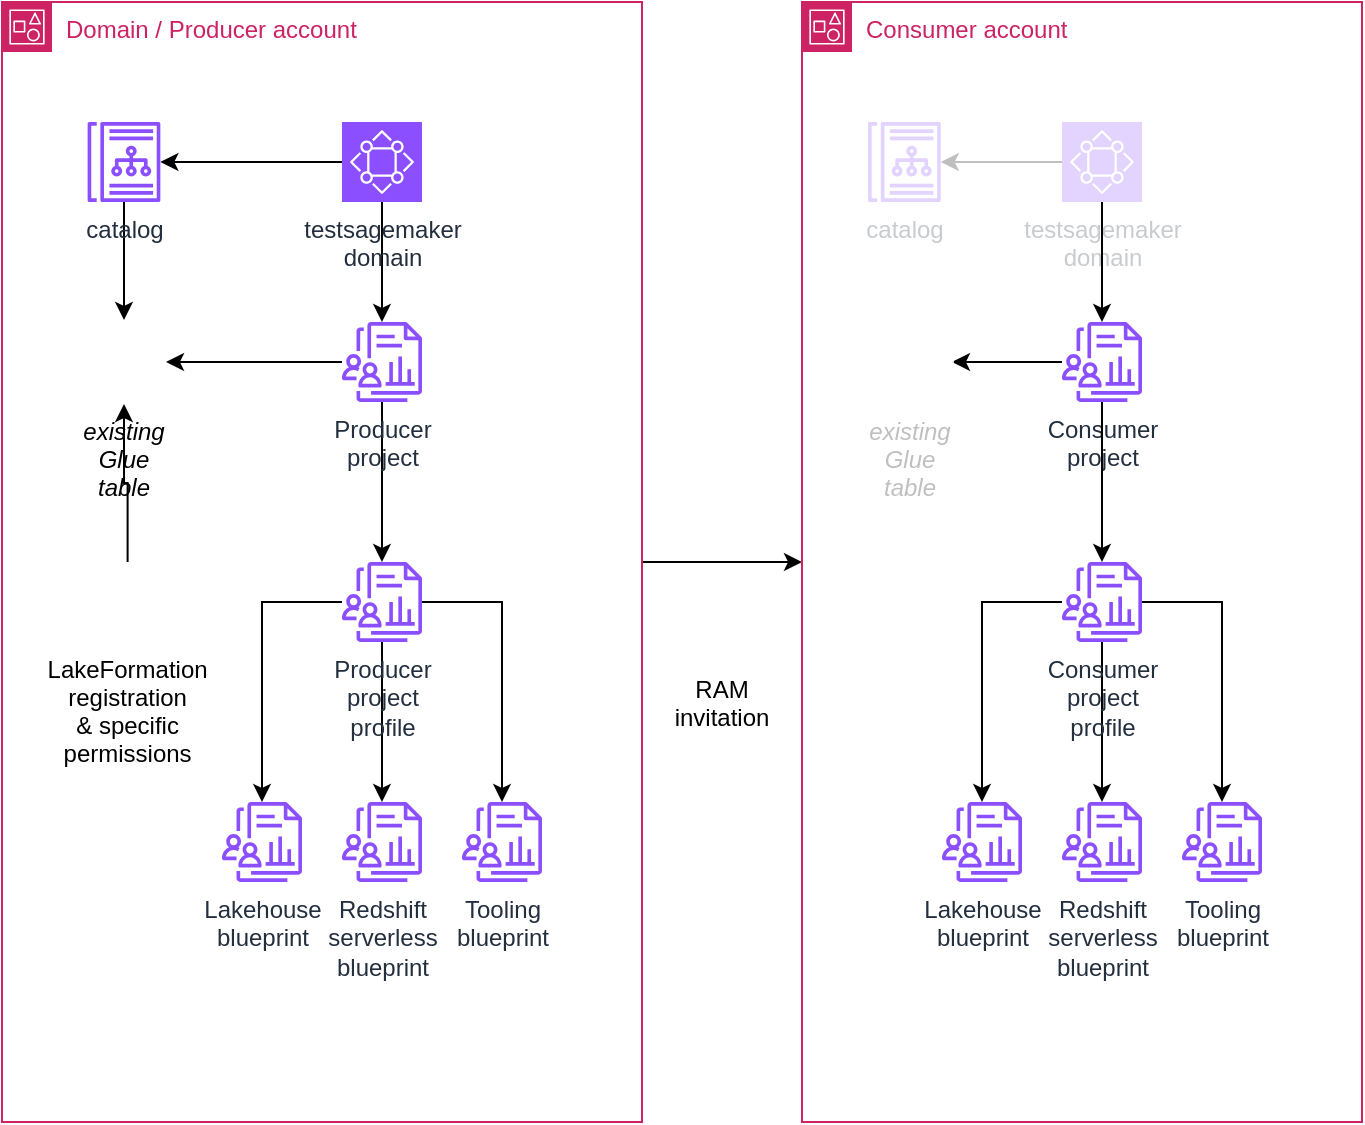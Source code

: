 <mxfile version="26.2.2">
  <diagram name="Page-1" id="ytjoa_XgSmf5H6pBtZs1">
    <mxGraphModel dx="1812" dy="1075" grid="1" gridSize="10" guides="1" tooltips="1" connect="1" arrows="1" fold="1" page="1" pageScale="1" pageWidth="827" pageHeight="1169" math="0" shadow="0">
      <root>
        <mxCell id="0" />
        <mxCell id="1" parent="0" />
        <mxCell id="PzIKPrka9fhSB-KdyieM-46" style="edgeStyle=orthogonalEdgeStyle;rounded=0;orthogonalLoop=1;jettySize=auto;html=1;" edge="1" parent="1" source="PzIKPrka9fhSB-KdyieM-43" target="PzIKPrka9fhSB-KdyieM-44">
          <mxGeometry relative="1" as="geometry" />
        </mxCell>
        <mxCell id="PzIKPrka9fhSB-KdyieM-43" value="testsagemaker&lt;div&gt;domain&lt;/div&gt;" style="sketch=0;points=[[0,0,0],[0.25,0,0],[0.5,0,0],[0.75,0,0],[1,0,0],[0,1,0],[0.25,1,0],[0.5,1,0],[0.75,1,0],[1,1,0],[0,0.25,0],[0,0.5,0],[0,0.75,0],[1,0.25,0],[1,0.5,0],[1,0.75,0]];outlineConnect=0;fontColor=#232F3E;fillColor=#8C4FFF;strokeColor=#ffffff;dashed=0;verticalLabelPosition=bottom;verticalAlign=top;align=center;html=1;fontSize=12;fontStyle=0;aspect=fixed;shape=mxgraph.aws4.resourceIcon;resIcon=mxgraph.aws4.datazone;" vertex="1" parent="1">
          <mxGeometry x="530" y="260" width="40" height="40" as="geometry" />
        </mxCell>
        <mxCell id="PzIKPrka9fhSB-KdyieM-32" style="edgeStyle=orthogonalEdgeStyle;rounded=0;orthogonalLoop=1;jettySize=auto;html=1;entryX=0;entryY=0.5;entryDx=0;entryDy=0;" edge="1" parent="1" source="PzIKPrka9fhSB-KdyieM-1" target="PzIKPrka9fhSB-KdyieM-2">
          <mxGeometry relative="1" as="geometry" />
        </mxCell>
        <mxCell id="PzIKPrka9fhSB-KdyieM-1" value="Domain / Producer account" style="points=[[0,0],[0.25,0],[0.5,0],[0.75,0],[1,0],[1,0.25],[1,0.5],[1,0.75],[1,1],[0.75,1],[0.5,1],[0.25,1],[0,1],[0,0.75],[0,0.5],[0,0.25]];outlineConnect=0;gradientColor=none;html=1;whiteSpace=wrap;fontSize=12;fontStyle=0;container=1;pointerEvents=0;collapsible=0;recursiveResize=0;shape=mxgraph.aws4.group;grIcon=mxgraph.aws4.group_account;strokeColor=#CD2264;fillColor=none;verticalAlign=top;align=left;spacingLeft=30;fontColor=#CD2264;dashed=0;" vertex="1" parent="1">
          <mxGeometry y="200" width="320" height="560" as="geometry" />
        </mxCell>
        <mxCell id="PzIKPrka9fhSB-KdyieM-6" style="edgeStyle=orthogonalEdgeStyle;rounded=0;orthogonalLoop=1;jettySize=auto;html=1;" edge="1" parent="PzIKPrka9fhSB-KdyieM-1" source="PzIKPrka9fhSB-KdyieM-3" target="PzIKPrka9fhSB-KdyieM-5">
          <mxGeometry relative="1" as="geometry" />
        </mxCell>
        <mxCell id="PzIKPrka9fhSB-KdyieM-7" style="edgeStyle=orthogonalEdgeStyle;rounded=0;orthogonalLoop=1;jettySize=auto;html=1;" edge="1" parent="PzIKPrka9fhSB-KdyieM-1" source="PzIKPrka9fhSB-KdyieM-3" target="PzIKPrka9fhSB-KdyieM-4">
          <mxGeometry relative="1" as="geometry" />
        </mxCell>
        <mxCell id="PzIKPrka9fhSB-KdyieM-3" value="testsagemaker&lt;div&gt;domain&lt;/div&gt;" style="sketch=0;points=[[0,0,0],[0.25,0,0],[0.5,0,0],[0.75,0,0],[1,0,0],[0,1,0],[0.25,1,0],[0.5,1,0],[0.75,1,0],[1,1,0],[0,0.25,0],[0,0.5,0],[0,0.75,0],[1,0.25,0],[1,0.5,0],[1,0.75,0]];outlineConnect=0;fontColor=#232F3E;fillColor=#8C4FFF;strokeColor=#ffffff;dashed=0;verticalLabelPosition=bottom;verticalAlign=top;align=center;html=1;fontSize=12;fontStyle=0;aspect=fixed;shape=mxgraph.aws4.resourceIcon;resIcon=mxgraph.aws4.datazone;" vertex="1" parent="PzIKPrka9fhSB-KdyieM-1">
          <mxGeometry x="169.99" y="60" width="40" height="40" as="geometry" />
        </mxCell>
        <mxCell id="PzIKPrka9fhSB-KdyieM-10" style="edgeStyle=orthogonalEdgeStyle;rounded=0;orthogonalLoop=1;jettySize=auto;html=1;" edge="1" parent="PzIKPrka9fhSB-KdyieM-1" source="PzIKPrka9fhSB-KdyieM-4" target="PzIKPrka9fhSB-KdyieM-9">
          <mxGeometry relative="1" as="geometry" />
        </mxCell>
        <mxCell id="PzIKPrka9fhSB-KdyieM-22" style="edgeStyle=orthogonalEdgeStyle;rounded=0;orthogonalLoop=1;jettySize=auto;html=1;entryX=1;entryY=0.5;entryDx=0;entryDy=0;" edge="1" parent="PzIKPrka9fhSB-KdyieM-1" source="PzIKPrka9fhSB-KdyieM-4" target="PzIKPrka9fhSB-KdyieM-20">
          <mxGeometry relative="1" as="geometry" />
        </mxCell>
        <mxCell id="PzIKPrka9fhSB-KdyieM-4" value="Producer&lt;div&gt;project&lt;/div&gt;" style="sketch=0;outlineConnect=0;fontColor=#232F3E;gradientColor=none;fillColor=#8C4FFF;strokeColor=none;dashed=0;verticalLabelPosition=bottom;verticalAlign=top;align=center;html=1;fontSize=12;fontStyle=0;aspect=fixed;pointerEvents=1;shape=mxgraph.aws4.datazone_data_projects;" vertex="1" parent="PzIKPrka9fhSB-KdyieM-1">
          <mxGeometry x="169.99" y="160" width="40" height="40" as="geometry" />
        </mxCell>
        <mxCell id="PzIKPrka9fhSB-KdyieM-21" style="edgeStyle=orthogonalEdgeStyle;rounded=0;orthogonalLoop=1;jettySize=auto;html=1;" edge="1" parent="PzIKPrka9fhSB-KdyieM-1" source="PzIKPrka9fhSB-KdyieM-5" target="PzIKPrka9fhSB-KdyieM-20">
          <mxGeometry relative="1" as="geometry" />
        </mxCell>
        <mxCell id="PzIKPrka9fhSB-KdyieM-5" value="catalog" style="sketch=0;outlineConnect=0;fontColor=#232F3E;gradientColor=none;fillColor=#8C4FFF;strokeColor=none;dashed=0;verticalLabelPosition=bottom;verticalAlign=top;align=center;html=1;fontSize=12;fontStyle=0;aspect=fixed;pointerEvents=1;shape=mxgraph.aws4.datazone_business_data_catalog;" vertex="1" parent="PzIKPrka9fhSB-KdyieM-1">
          <mxGeometry x="42.79" y="60" width="36.41" height="40" as="geometry" />
        </mxCell>
        <mxCell id="PzIKPrka9fhSB-KdyieM-15" style="edgeStyle=orthogonalEdgeStyle;rounded=0;orthogonalLoop=1;jettySize=auto;html=1;" edge="1" parent="PzIKPrka9fhSB-KdyieM-1" source="PzIKPrka9fhSB-KdyieM-9" target="PzIKPrka9fhSB-KdyieM-14">
          <mxGeometry relative="1" as="geometry" />
        </mxCell>
        <mxCell id="PzIKPrka9fhSB-KdyieM-16" style="edgeStyle=orthogonalEdgeStyle;rounded=0;orthogonalLoop=1;jettySize=auto;html=1;" edge="1" parent="PzIKPrka9fhSB-KdyieM-1" source="PzIKPrka9fhSB-KdyieM-9" target="PzIKPrka9fhSB-KdyieM-13">
          <mxGeometry relative="1" as="geometry" />
        </mxCell>
        <mxCell id="PzIKPrka9fhSB-KdyieM-17" style="edgeStyle=orthogonalEdgeStyle;rounded=0;orthogonalLoop=1;jettySize=auto;html=1;" edge="1" parent="PzIKPrka9fhSB-KdyieM-1" source="PzIKPrka9fhSB-KdyieM-9" target="PzIKPrka9fhSB-KdyieM-12">
          <mxGeometry relative="1" as="geometry" />
        </mxCell>
        <mxCell id="PzIKPrka9fhSB-KdyieM-9" value="Producer&lt;div&gt;project&lt;/div&gt;&lt;div&gt;profile&lt;/div&gt;" style="sketch=0;outlineConnect=0;fontColor=#232F3E;gradientColor=none;fillColor=#8C4FFF;strokeColor=none;dashed=0;verticalLabelPosition=bottom;verticalAlign=top;align=center;html=1;fontSize=12;fontStyle=0;aspect=fixed;pointerEvents=1;shape=mxgraph.aws4.datazone_data_projects;" vertex="1" parent="PzIKPrka9fhSB-KdyieM-1">
          <mxGeometry x="169.99" y="280" width="40" height="40" as="geometry" />
        </mxCell>
        <mxCell id="PzIKPrka9fhSB-KdyieM-12" value="Tooling &lt;br&gt;blueprint" style="sketch=0;outlineConnect=0;fontColor=#232F3E;gradientColor=none;fillColor=#8C4FFF;strokeColor=none;dashed=0;verticalLabelPosition=bottom;verticalAlign=top;align=center;html=1;fontSize=12;fontStyle=0;aspect=fixed;pointerEvents=1;shape=mxgraph.aws4.datazone_data_projects;" vertex="1" parent="PzIKPrka9fhSB-KdyieM-1">
          <mxGeometry x="229.99" y="400" width="40" height="40" as="geometry" />
        </mxCell>
        <mxCell id="PzIKPrka9fhSB-KdyieM-13" value="Redshift&lt;div&gt;serverless&lt;br&gt;blueprint&lt;/div&gt;" style="sketch=0;outlineConnect=0;fontColor=#232F3E;gradientColor=none;fillColor=#8C4FFF;strokeColor=none;dashed=0;verticalLabelPosition=bottom;verticalAlign=top;align=center;html=1;fontSize=12;fontStyle=0;aspect=fixed;pointerEvents=1;shape=mxgraph.aws4.datazone_data_projects;" vertex="1" parent="PzIKPrka9fhSB-KdyieM-1">
          <mxGeometry x="169.99" y="400" width="40" height="40" as="geometry" />
        </mxCell>
        <mxCell id="PzIKPrka9fhSB-KdyieM-14" value="Lakehouse&lt;br&gt;blueprint" style="sketch=0;outlineConnect=0;fontColor=#232F3E;gradientColor=none;fillColor=#8C4FFF;strokeColor=none;dashed=0;verticalLabelPosition=bottom;verticalAlign=top;align=center;html=1;fontSize=12;fontStyle=0;aspect=fixed;pointerEvents=1;shape=mxgraph.aws4.datazone_data_projects;" vertex="1" parent="PzIKPrka9fhSB-KdyieM-1">
          <mxGeometry x="109.99" y="400" width="40" height="40" as="geometry" />
        </mxCell>
        <mxCell id="PzIKPrka9fhSB-KdyieM-20" value="existing&#xa;Glue&#xa;table" style="shape=image;verticalLabelPosition=bottom;labelBackgroundColor=default;verticalAlign=top;aspect=fixed;imageAspect=0;image=https://media.istockphoto.com/id/1475853556/vector/vector-icon-concept-of-data-tables-for-finance-and-accounting-can-be-used-for-accounting.jpg?s=612x612&amp;w=0&amp;k=20&amp;c=dS8ckgd2PenyibguhIWr-GumrpmQCo7t6509a-Wa8i8=;fontStyle=2" vertex="1" parent="PzIKPrka9fhSB-KdyieM-1">
          <mxGeometry x="40" y="159" width="42" height="42" as="geometry" />
        </mxCell>
        <mxCell id="PzIKPrka9fhSB-KdyieM-42" style="edgeStyle=orthogonalEdgeStyle;rounded=0;orthogonalLoop=1;jettySize=auto;html=1;" edge="1" parent="PzIKPrka9fhSB-KdyieM-1" source="PzIKPrka9fhSB-KdyieM-41" target="PzIKPrka9fhSB-KdyieM-20">
          <mxGeometry relative="1" as="geometry" />
        </mxCell>
        <mxCell id="PzIKPrka9fhSB-KdyieM-41" value="LakeFormation&#xa;registration&#xa;&amp; specific&#xa;permissions" style="shape=image;verticalLabelPosition=bottom;labelBackgroundColor=default;verticalAlign=top;aspect=fixed;imageAspect=0;image=https://encrypted-tbn0.gstatic.com/images?q=tbn:ANd9GcQPRs4HxRfPx4WQ1lM2FtH99Zg8Ttjij8FSQA&amp;s;" vertex="1" parent="PzIKPrka9fhSB-KdyieM-1">
          <mxGeometry x="42.79" y="280" width="40" height="40" as="geometry" />
        </mxCell>
        <mxCell id="PzIKPrka9fhSB-KdyieM-2" value="Consumer account" style="points=[[0,0],[0.25,0],[0.5,0],[0.75,0],[1,0],[1,0.25],[1,0.5],[1,0.75],[1,1],[0.75,1],[0.5,1],[0.25,1],[0,1],[0,0.75],[0,0.5],[0,0.25]];outlineConnect=0;gradientColor=none;html=1;whiteSpace=wrap;fontSize=12;fontStyle=0;container=1;pointerEvents=0;collapsible=0;recursiveResize=0;shape=mxgraph.aws4.group;grIcon=mxgraph.aws4.group_account;strokeColor=#CD2264;fillColor=none;verticalAlign=top;align=left;spacingLeft=30;fontColor=#CD2264;dashed=0;" vertex="1" parent="1">
          <mxGeometry x="400" y="200" width="280" height="560" as="geometry" />
        </mxCell>
        <mxCell id="PzIKPrka9fhSB-KdyieM-24" style="edgeStyle=orthogonalEdgeStyle;rounded=0;orthogonalLoop=1;jettySize=auto;html=1;entryX=1;entryY=0.5;entryDx=0;entryDy=0;" edge="1" parent="PzIKPrka9fhSB-KdyieM-2" source="PzIKPrka9fhSB-KdyieM-8" target="PzIKPrka9fhSB-KdyieM-23">
          <mxGeometry relative="1" as="geometry" />
        </mxCell>
        <mxCell id="PzIKPrka9fhSB-KdyieM-8" value="Consumer&lt;div&gt;project&lt;/div&gt;" style="sketch=0;outlineConnect=0;fontColor=#232F3E;gradientColor=none;fillColor=#8C4FFF;strokeColor=none;dashed=0;verticalLabelPosition=bottom;verticalAlign=top;align=center;html=1;fontSize=12;fontStyle=0;aspect=fixed;pointerEvents=1;shape=mxgraph.aws4.datazone_data_projects;" vertex="1" parent="PzIKPrka9fhSB-KdyieM-2">
          <mxGeometry x="130" y="160" width="40" height="40" as="geometry" />
        </mxCell>
        <mxCell id="PzIKPrka9fhSB-KdyieM-29" style="edgeStyle=orthogonalEdgeStyle;rounded=0;orthogonalLoop=1;jettySize=auto;html=1;" edge="1" parent="PzIKPrka9fhSB-KdyieM-2" source="PzIKPrka9fhSB-KdyieM-18" target="PzIKPrka9fhSB-KdyieM-27">
          <mxGeometry relative="1" as="geometry" />
        </mxCell>
        <mxCell id="PzIKPrka9fhSB-KdyieM-30" style="edgeStyle=orthogonalEdgeStyle;rounded=0;orthogonalLoop=1;jettySize=auto;html=1;" edge="1" parent="PzIKPrka9fhSB-KdyieM-2" source="PzIKPrka9fhSB-KdyieM-18" target="PzIKPrka9fhSB-KdyieM-26">
          <mxGeometry relative="1" as="geometry" />
        </mxCell>
        <mxCell id="PzIKPrka9fhSB-KdyieM-18" value="Consumer&lt;div&gt;project&lt;/div&gt;&lt;div&gt;profile&lt;/div&gt;" style="sketch=0;outlineConnect=0;fontColor=#232F3E;gradientColor=none;fillColor=#8C4FFF;strokeColor=none;dashed=0;verticalLabelPosition=bottom;verticalAlign=top;align=center;html=1;fontSize=12;fontStyle=0;aspect=fixed;pointerEvents=1;shape=mxgraph.aws4.datazone_data_projects;" vertex="1" parent="PzIKPrka9fhSB-KdyieM-2">
          <mxGeometry x="130" y="280" width="40" height="40" as="geometry" />
        </mxCell>
        <mxCell id="PzIKPrka9fhSB-KdyieM-19" style="edgeStyle=orthogonalEdgeStyle;rounded=0;orthogonalLoop=1;jettySize=auto;html=1;" edge="1" parent="PzIKPrka9fhSB-KdyieM-2" source="PzIKPrka9fhSB-KdyieM-8" target="PzIKPrka9fhSB-KdyieM-18">
          <mxGeometry relative="1" as="geometry" />
        </mxCell>
        <mxCell id="PzIKPrka9fhSB-KdyieM-23" value="existing&#xa;Glue&#xa;table" style="shape=image;verticalLabelPosition=bottom;labelBackgroundColor=default;verticalAlign=top;aspect=fixed;imageAspect=0;image=https://media.istockphoto.com/id/1475853556/vector/vector-icon-concept-of-data-tables-for-finance-and-accounting-can-be-used-for-accounting.jpg?s=612x612&amp;w=0&amp;k=20&amp;c=dS8ckgd2PenyibguhIWr-GumrpmQCo7t6509a-Wa8i8=;fontStyle=2" vertex="1" parent="PzIKPrka9fhSB-KdyieM-2">
          <mxGeometry x="33" y="159" width="42" height="42" as="geometry" />
        </mxCell>
        <mxCell id="PzIKPrka9fhSB-KdyieM-25" value="" style="rounded=0;whiteSpace=wrap;html=1;opacity=75;strokeColor=none;" vertex="1" parent="PzIKPrka9fhSB-KdyieM-2">
          <mxGeometry x="30" y="159" width="46" height="101" as="geometry" />
        </mxCell>
        <mxCell id="PzIKPrka9fhSB-KdyieM-26" value="Tooling &lt;br&gt;blueprint" style="sketch=0;outlineConnect=0;fontColor=#232F3E;gradientColor=none;fillColor=#8C4FFF;strokeColor=none;dashed=0;verticalLabelPosition=bottom;verticalAlign=top;align=center;html=1;fontSize=12;fontStyle=0;aspect=fixed;pointerEvents=1;shape=mxgraph.aws4.datazone_data_projects;" vertex="1" parent="PzIKPrka9fhSB-KdyieM-2">
          <mxGeometry x="190" y="400" width="40" height="40" as="geometry" />
        </mxCell>
        <mxCell id="PzIKPrka9fhSB-KdyieM-27" value="Redshift&lt;div&gt;serverless&lt;br&gt;blueprint&lt;/div&gt;" style="sketch=0;outlineConnect=0;fontColor=#232F3E;gradientColor=none;fillColor=#8C4FFF;strokeColor=none;dashed=0;verticalLabelPosition=bottom;verticalAlign=top;align=center;html=1;fontSize=12;fontStyle=0;aspect=fixed;pointerEvents=1;shape=mxgraph.aws4.datazone_data_projects;" vertex="1" parent="PzIKPrka9fhSB-KdyieM-2">
          <mxGeometry x="130" y="400" width="40" height="40" as="geometry" />
        </mxCell>
        <mxCell id="PzIKPrka9fhSB-KdyieM-28" value="Lakehouse&lt;br&gt;blueprint" style="sketch=0;outlineConnect=0;fontColor=#232F3E;gradientColor=none;fillColor=#8C4FFF;strokeColor=none;dashed=0;verticalLabelPosition=bottom;verticalAlign=top;align=center;html=1;fontSize=12;fontStyle=0;aspect=fixed;pointerEvents=1;shape=mxgraph.aws4.datazone_data_projects;" vertex="1" parent="PzIKPrka9fhSB-KdyieM-2">
          <mxGeometry x="70" y="400" width="40" height="40" as="geometry" />
        </mxCell>
        <mxCell id="PzIKPrka9fhSB-KdyieM-40" value="" style="edgeStyle=orthogonalEdgeStyle;rounded=0;orthogonalLoop=1;jettySize=auto;html=1;" edge="1" parent="PzIKPrka9fhSB-KdyieM-2" source="PzIKPrka9fhSB-KdyieM-18" target="PzIKPrka9fhSB-KdyieM-28">
          <mxGeometry relative="1" as="geometry">
            <mxPoint x="490" y="500" as="sourcePoint" />
            <mxPoint x="450" y="620" as="targetPoint" />
          </mxGeometry>
        </mxCell>
        <mxCell id="PzIKPrka9fhSB-KdyieM-44" value="catalog" style="sketch=0;outlineConnect=0;fontColor=#232F3E;gradientColor=none;fillColor=#8C4FFF;strokeColor=none;dashed=0;verticalLabelPosition=bottom;verticalAlign=top;align=center;html=1;fontSize=12;fontStyle=0;aspect=fixed;pointerEvents=1;shape=mxgraph.aws4.datazone_business_data_catalog;" vertex="1" parent="PzIKPrka9fhSB-KdyieM-2">
          <mxGeometry x="33" y="60" width="36.41" height="40" as="geometry" />
        </mxCell>
        <mxCell id="PzIKPrka9fhSB-KdyieM-47" value="" style="rounded=0;whiteSpace=wrap;html=1;opacity=75;strokeColor=none;" vertex="1" parent="PzIKPrka9fhSB-KdyieM-2">
          <mxGeometry x="23.41" y="50" width="176.59" height="90" as="geometry" />
        </mxCell>
        <mxCell id="PzIKPrka9fhSB-KdyieM-11" style="edgeStyle=orthogonalEdgeStyle;rounded=0;orthogonalLoop=1;jettySize=auto;html=1;" edge="1" parent="1" source="PzIKPrka9fhSB-KdyieM-43" target="PzIKPrka9fhSB-KdyieM-8">
          <mxGeometry relative="1" as="geometry">
            <Array as="points">
              <mxPoint x="550" y="280" />
            </Array>
          </mxGeometry>
        </mxCell>
        <mxCell id="PzIKPrka9fhSB-KdyieM-39" value="RAM&#xa;invitation" style="shape=image;verticalLabelPosition=bottom;labelBackgroundColor=default;verticalAlign=top;aspect=fixed;imageAspect=0;image=https://pyongwonlee.com/wp-content/uploads/2024/02/ram.png;" vertex="1" parent="1">
          <mxGeometry x="340" y="490" width="40" height="40" as="geometry" />
        </mxCell>
      </root>
    </mxGraphModel>
  </diagram>
</mxfile>

